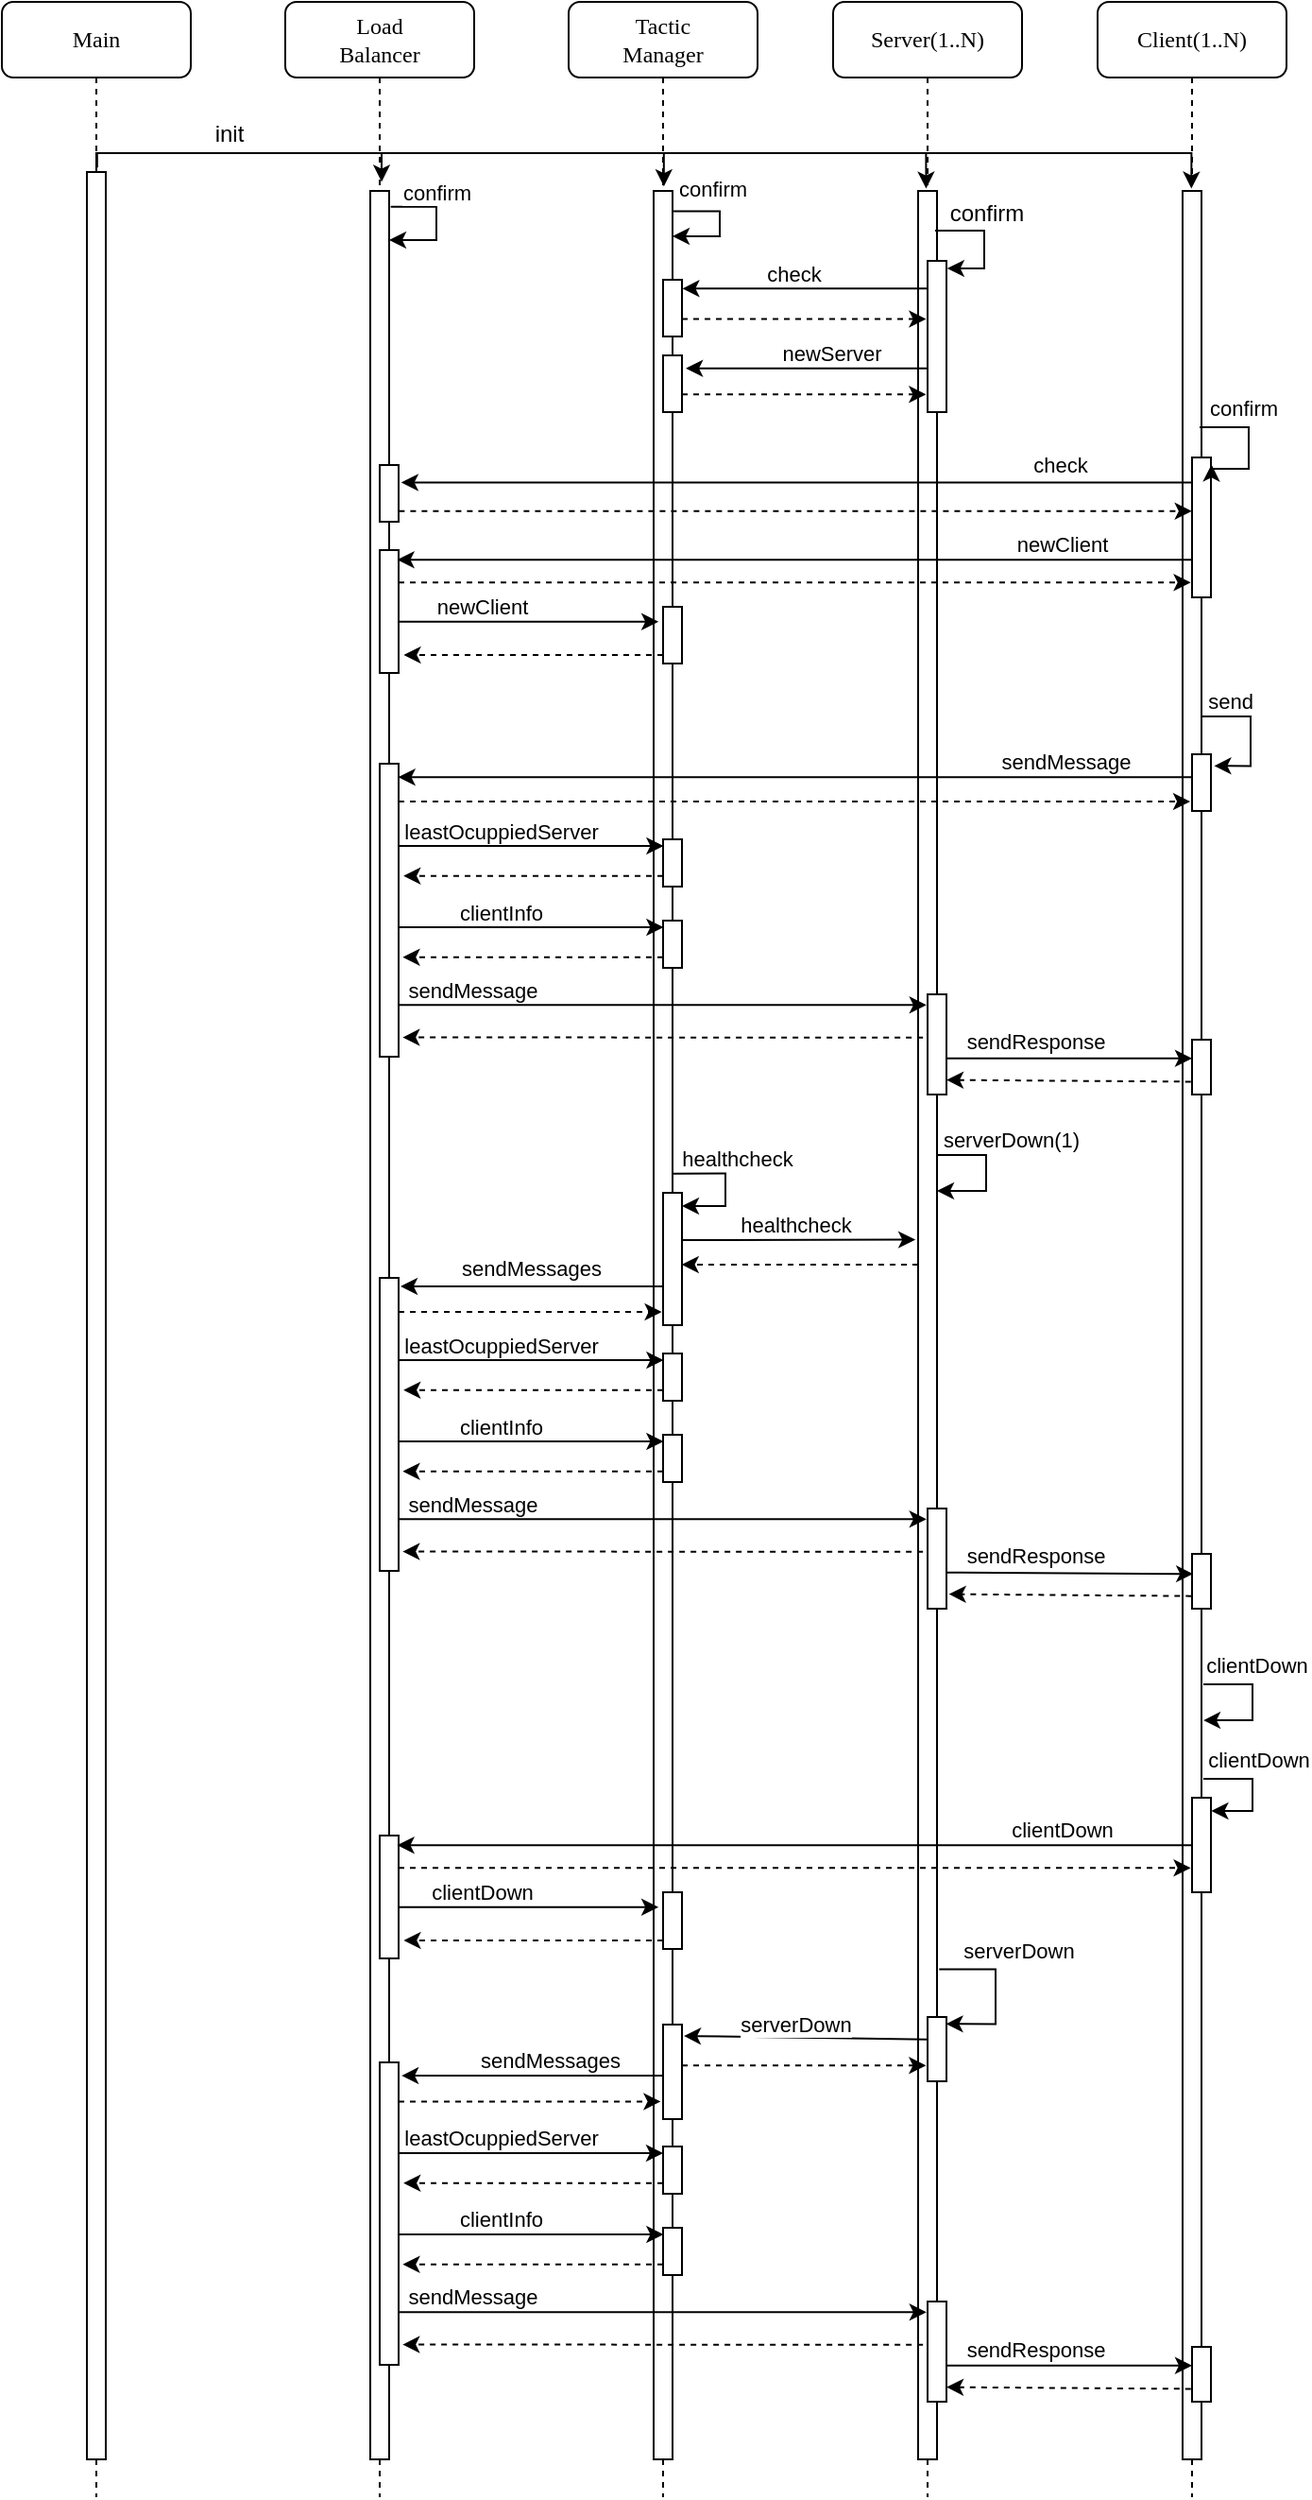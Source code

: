 <mxfile version="13.1.2" type="device"><diagram name="Page-1" id="13e1069c-82ec-6db2-03f1-153e76fe0fe0"><mxGraphModel dx="813" dy="463" grid="1" gridSize="10" guides="1" tooltips="1" connect="1" arrows="1" fold="1" page="1" pageScale="1" pageWidth="1100" pageHeight="850" background="#ffffff" math="0" shadow="0"><root><mxCell id="0"/><mxCell id="1" parent="0"/><mxCell id="7baba1c4bc27f4b0-2" value="Load&lt;br&gt;Balancer" style="shape=umlLifeline;perimeter=lifelinePerimeter;whiteSpace=wrap;html=1;container=1;collapsible=0;recursiveResize=0;outlineConnect=0;rounded=1;shadow=0;comic=0;labelBackgroundColor=none;strokeWidth=1;fontFamily=Verdana;fontSize=12;align=center;" parent="1" vertex="1"><mxGeometry x="150" width="100" height="1320" as="geometry"/></mxCell><mxCell id="7baba1c4bc27f4b0-10" value="" style="html=1;points=[];perimeter=orthogonalPerimeter;rounded=0;shadow=0;comic=0;labelBackgroundColor=none;strokeWidth=1;fontFamily=Verdana;fontSize=12;align=center;" parent="7baba1c4bc27f4b0-2" vertex="1"><mxGeometry x="45" y="100" width="10" height="1200" as="geometry"/></mxCell><mxCell id="a3-rHlN4A_HERmT6nPd0-18" style="edgeStyle=orthogonalEdgeStyle;rounded=0;orthogonalLoop=1;jettySize=auto;html=1;exitX=1.084;exitY=0.007;exitDx=0;exitDy=0;exitPerimeter=0;" edge="1" parent="7baba1c4bc27f4b0-2" source="7baba1c4bc27f4b0-10"><mxGeometry relative="1" as="geometry"><mxPoint x="55" y="126" as="targetPoint"/><Array as="points"><mxPoint x="80" y="108"/><mxPoint x="80" y="126"/></Array></mxGeometry></mxCell><mxCell id="a3-rHlN4A_HERmT6nPd0-19" value="confirm" style="edgeLabel;html=1;align=center;verticalAlign=middle;resizable=0;points=[];" vertex="1" connectable="0" parent="a3-rHlN4A_HERmT6nPd0-18"><mxGeometry x="-0.426" y="-3" relative="1" as="geometry"><mxPoint x="5.28" y="-10.92" as="offset"/></mxGeometry></mxCell><mxCell id="a3-rHlN4A_HERmT6nPd0-111" value="" style="html=1;points=[];perimeter=orthogonalPerimeter;rounded=0;shadow=0;comic=0;labelBackgroundColor=none;strokeWidth=1;fontFamily=Verdana;fontSize=12;align=center;" vertex="1" parent="7baba1c4bc27f4b0-2"><mxGeometry x="50" y="675" width="10" height="155" as="geometry"/></mxCell><mxCell id="7baba1c4bc27f4b0-3" value="Tactic&lt;br&gt;Manager" style="shape=umlLifeline;perimeter=lifelinePerimeter;whiteSpace=wrap;html=1;container=1;collapsible=0;recursiveResize=0;outlineConnect=0;rounded=1;shadow=0;comic=0;labelBackgroundColor=none;strokeWidth=1;fontFamily=Verdana;fontSize=12;align=center;" parent="1" vertex="1"><mxGeometry x="300" width="100" height="1320" as="geometry"/></mxCell><mxCell id="7baba1c4bc27f4b0-13" value="" style="html=1;points=[];perimeter=orthogonalPerimeter;rounded=0;shadow=0;comic=0;labelBackgroundColor=none;strokeWidth=1;fontFamily=Verdana;fontSize=12;align=center;" parent="7baba1c4bc27f4b0-3" vertex="1"><mxGeometry x="45" y="100" width="10" height="1200" as="geometry"/></mxCell><mxCell id="a3-rHlN4A_HERmT6nPd0-22" style="edgeStyle=orthogonalEdgeStyle;rounded=0;orthogonalLoop=1;jettySize=auto;html=1;exitX=1.052;exitY=0.009;exitDx=0;exitDy=0;exitPerimeter=0;" edge="1" parent="7baba1c4bc27f4b0-3" source="7baba1c4bc27f4b0-13"><mxGeometry relative="1" as="geometry"><mxPoint x="57" y="110" as="sourcePoint"/><mxPoint x="55" y="124" as="targetPoint"/><Array as="points"><mxPoint x="80" y="110"/><mxPoint x="80" y="124"/></Array></mxGeometry></mxCell><mxCell id="a3-rHlN4A_HERmT6nPd0-52" value="" style="html=1;points=[];perimeter=orthogonalPerimeter;rounded=0;shadow=0;comic=0;labelBackgroundColor=none;strokeWidth=1;fontFamily=Verdana;fontSize=12;align=center;" vertex="1" parent="7baba1c4bc27f4b0-3"><mxGeometry x="50" y="443" width="10" height="25" as="geometry"/></mxCell><mxCell id="a3-rHlN4A_HERmT6nPd0-60" value="" style="html=1;points=[];perimeter=orthogonalPerimeter;rounded=0;shadow=0;comic=0;labelBackgroundColor=none;strokeWidth=1;fontFamily=Verdana;fontSize=12;align=center;" vertex="1" parent="7baba1c4bc27f4b0-3"><mxGeometry x="50" y="486" width="10" height="25" as="geometry"/></mxCell><mxCell id="a3-rHlN4A_HERmT6nPd0-61" style="edgeStyle=none;rounded=0;orthogonalLoop=1;jettySize=auto;html=1;entryX=0.02;entryY=0.14;entryDx=0;entryDy=0;entryPerimeter=0;" edge="1" parent="7baba1c4bc27f4b0-3" target="a3-rHlN4A_HERmT6nPd0-60"><mxGeometry relative="1" as="geometry"><mxPoint x="-90" y="489.5" as="sourcePoint"/></mxGeometry></mxCell><mxCell id="a3-rHlN4A_HERmT6nPd0-62" value="clientInfo" style="edgeLabel;html=1;align=center;verticalAlign=middle;resizable=0;points=[];" vertex="1" connectable="0" parent="a3-rHlN4A_HERmT6nPd0-61"><mxGeometry x="-0.227" relative="1" as="geometry"><mxPoint y="-8" as="offset"/></mxGeometry></mxCell><mxCell id="a3-rHlN4A_HERmT6nPd0-63" style="edgeStyle=none;rounded=0;orthogonalLoop=1;jettySize=auto;html=1;entryX=1.22;entryY=0.475;entryDx=0;entryDy=0;entryPerimeter=0;dashed=1;" edge="1" parent="7baba1c4bc27f4b0-3" source="a3-rHlN4A_HERmT6nPd0-60"><mxGeometry relative="1" as="geometry"><mxPoint x="-87.8" y="505.375" as="targetPoint"/></mxGeometry></mxCell><mxCell id="a3-rHlN4A_HERmT6nPd0-82" value="" style="html=1;points=[];perimeter=orthogonalPerimeter;rounded=0;shadow=0;comic=0;labelBackgroundColor=none;strokeWidth=1;fontFamily=Verdana;fontSize=12;align=center;" vertex="1" parent="7baba1c4bc27f4b0-3"><mxGeometry x="50" y="320" width="10" height="30" as="geometry"/></mxCell><mxCell id="7baba1c4bc27f4b0-4" value="Server(1..N)" style="shape=umlLifeline;perimeter=lifelinePerimeter;whiteSpace=wrap;html=1;container=1;collapsible=0;recursiveResize=0;outlineConnect=0;rounded=1;shadow=0;comic=0;labelBackgroundColor=none;strokeWidth=1;fontFamily=Verdana;fontSize=12;align=center;" parent="1" vertex="1"><mxGeometry x="440" width="100" height="1320" as="geometry"/></mxCell><mxCell id="7baba1c4bc27f4b0-16" value="" style="html=1;points=[];perimeter=orthogonalPerimeter;rounded=0;shadow=0;comic=0;labelBackgroundColor=none;strokeWidth=1;fontFamily=Verdana;fontSize=12;align=center;" parent="7baba1c4bc27f4b0-4" vertex="1"><mxGeometry x="45" y="100" width="10" height="1200" as="geometry"/></mxCell><mxCell id="a3-rHlN4A_HERmT6nPd0-25" value="" style="html=1;points=[];perimeter=orthogonalPerimeter;rounded=0;shadow=0;comic=0;labelBackgroundColor=none;strokeWidth=1;fontFamily=Verdana;fontSize=12;align=center;" vertex="1" parent="7baba1c4bc27f4b0-4"><mxGeometry x="50" y="137" width="10" height="80" as="geometry"/></mxCell><mxCell id="a3-rHlN4A_HERmT6nPd0-26" style="edgeStyle=orthogonalEdgeStyle;rounded=0;orthogonalLoop=1;jettySize=auto;html=1;entryX=1.035;entryY=0.048;entryDx=0;entryDy=0;entryPerimeter=0;" edge="1" parent="7baba1c4bc27f4b0-4" target="a3-rHlN4A_HERmT6nPd0-25"><mxGeometry relative="1" as="geometry"><mxPoint x="54" y="121" as="sourcePoint"/><Array as="points"><mxPoint x="80" y="121"/><mxPoint x="80" y="141"/><mxPoint x="60" y="141"/></Array></mxGeometry></mxCell><mxCell id="a3-rHlN4A_HERmT6nPd0-64" value="" style="html=1;points=[];perimeter=orthogonalPerimeter;rounded=0;shadow=0;comic=0;labelBackgroundColor=none;strokeWidth=1;fontFamily=Verdana;fontSize=12;align=center;" vertex="1" parent="7baba1c4bc27f4b0-4"><mxGeometry x="50" y="525" width="10" height="53" as="geometry"/></mxCell><mxCell id="a3-rHlN4A_HERmT6nPd0-97" style="edgeStyle=orthogonalEdgeStyle;rounded=0;orthogonalLoop=1;jettySize=auto;html=1;" edge="1" parent="7baba1c4bc27f4b0-4"><mxGeometry relative="1" as="geometry"><mxPoint x="55" y="610" as="sourcePoint"/><Array as="points"><mxPoint x="81" y="610"/><mxPoint x="81" y="629"/></Array><mxPoint x="55" y="629" as="targetPoint"/></mxGeometry></mxCell><mxCell id="a3-rHlN4A_HERmT6nPd0-98" value="serverDown(1)" style="edgeLabel;html=1;align=center;verticalAlign=middle;resizable=0;points=[];" vertex="1" connectable="0" parent="a3-rHlN4A_HERmT6nPd0-97"><mxGeometry x="-0.759" relative="1" as="geometry"><mxPoint x="30.67" y="-8" as="offset"/></mxGeometry></mxCell><mxCell id="a3-rHlN4A_HERmT6nPd0-159" value="" style="html=1;points=[];perimeter=orthogonalPerimeter;rounded=0;shadow=0;comic=0;labelBackgroundColor=none;strokeWidth=1;fontFamily=Verdana;fontSize=12;align=center;" vertex="1" parent="7baba1c4bc27f4b0-4"><mxGeometry x="50" y="1066" width="10" height="34" as="geometry"/></mxCell><mxCell id="a3-rHlN4A_HERmT6nPd0-160" style="edgeStyle=orthogonalEdgeStyle;rounded=0;orthogonalLoop=1;jettySize=auto;html=1;entryX=0.974;entryY=0.108;entryDx=0;entryDy=0;entryPerimeter=0;exitX=1.114;exitY=0.784;exitDx=0;exitDy=0;exitPerimeter=0;" edge="1" parent="7baba1c4bc27f4b0-4" target="a3-rHlN4A_HERmT6nPd0-159" source="7baba1c4bc27f4b0-16"><mxGeometry relative="1" as="geometry"><mxPoint x="60" y="1059.99" as="sourcePoint"/><Array as="points"><mxPoint x="86" y="1041"/><mxPoint x="86" y="1070"/></Array><mxPoint x="66" y="1077.99" as="targetPoint"/></mxGeometry></mxCell><mxCell id="a3-rHlN4A_HERmT6nPd0-169" value="serverDown" style="edgeLabel;html=1;align=center;verticalAlign=middle;resizable=0;points=[];" vertex="1" connectable="0" parent="a3-rHlN4A_HERmT6nPd0-160"><mxGeometry x="-0.361" relative="1" as="geometry"><mxPoint x="15.05" y="-10" as="offset"/></mxGeometry></mxCell><mxCell id="a3-rHlN4A_HERmT6nPd0-165" style="edgeStyle=none;rounded=0;orthogonalLoop=1;jettySize=auto;html=1;entryX=-0.081;entryY=0.883;entryDx=0;entryDy=0;entryPerimeter=0;dashed=1;" edge="1" parent="7baba1c4bc27f4b0-4"><mxGeometry relative="1" as="geometry"><mxPoint x="-80" y="1091.64" as="sourcePoint"/><mxPoint x="49.19" y="1091.64" as="targetPoint"/></mxGeometry></mxCell><mxCell id="a3-rHlN4A_HERmT6nPd0-167" style="edgeStyle=none;rounded=0;orthogonalLoop=1;jettySize=auto;html=1;" edge="1" parent="7baba1c4bc27f4b0-4"><mxGeometry relative="1" as="geometry"><mxPoint x="50" y="1077.87" as="sourcePoint"/><mxPoint x="-79" y="1076" as="targetPoint"/></mxGeometry></mxCell><mxCell id="a3-rHlN4A_HERmT6nPd0-168" value="serverDown" style="edgeLabel;html=1;align=center;verticalAlign=middle;resizable=0;points=[];" vertex="1" connectable="0" parent="a3-rHlN4A_HERmT6nPd0-167"><mxGeometry x="-0.206" relative="1" as="geometry"><mxPoint x="-19.05" y="-7.87" as="offset"/></mxGeometry></mxCell><mxCell id="7baba1c4bc27f4b0-5" value="Client(1..N)" style="shape=umlLifeline;perimeter=lifelinePerimeter;whiteSpace=wrap;html=1;container=1;collapsible=0;recursiveResize=0;outlineConnect=0;rounded=1;shadow=0;comic=0;labelBackgroundColor=none;strokeWidth=1;fontFamily=Verdana;fontSize=12;align=center;" parent="1" vertex="1"><mxGeometry x="580" width="100" height="1320" as="geometry"/></mxCell><mxCell id="7baba1c4bc27f4b0-19" value="" style="html=1;points=[];perimeter=orthogonalPerimeter;rounded=0;shadow=0;comic=0;labelBackgroundColor=none;strokeWidth=1;fontFamily=Verdana;fontSize=12;align=center;" parent="7baba1c4bc27f4b0-5" vertex="1"><mxGeometry x="45" y="100" width="10" height="1200" as="geometry"/></mxCell><mxCell id="a3-rHlN4A_HERmT6nPd0-38" value="" style="html=1;points=[];perimeter=orthogonalPerimeter;rounded=0;shadow=0;comic=0;labelBackgroundColor=none;strokeWidth=1;fontFamily=Verdana;fontSize=12;align=center;" vertex="1" parent="7baba1c4bc27f4b0-5"><mxGeometry x="50" y="241" width="10" height="74" as="geometry"/></mxCell><mxCell id="a3-rHlN4A_HERmT6nPd0-39" style="edgeStyle=orthogonalEdgeStyle;rounded=0;orthogonalLoop=1;jettySize=auto;html=1;entryX=1.031;entryY=0.05;entryDx=0;entryDy=0;entryPerimeter=0;" edge="1" parent="7baba1c4bc27f4b0-5" target="a3-rHlN4A_HERmT6nPd0-38"><mxGeometry relative="1" as="geometry"><mxPoint x="54" y="225" as="sourcePoint"/><Array as="points"><mxPoint x="80" y="225"/><mxPoint x="80" y="247"/><mxPoint x="60" y="247"/></Array></mxGeometry></mxCell><mxCell id="a3-rHlN4A_HERmT6nPd0-45" value="confirm" style="edgeLabel;html=1;align=center;verticalAlign=middle;resizable=0;points=[];" vertex="1" connectable="0" parent="a3-rHlN4A_HERmT6nPd0-39"><mxGeometry x="-0.759" relative="1" as="geometry"><mxPoint x="14.2" y="-10" as="offset"/></mxGeometry></mxCell><mxCell id="a3-rHlN4A_HERmT6nPd0-46" value="" style="html=1;points=[];perimeter=orthogonalPerimeter;rounded=0;shadow=0;comic=0;labelBackgroundColor=none;strokeWidth=1;fontFamily=Verdana;fontSize=12;align=center;" vertex="1" parent="7baba1c4bc27f4b0-5"><mxGeometry x="50" y="398" width="10" height="30" as="geometry"/></mxCell><mxCell id="a3-rHlN4A_HERmT6nPd0-69" value="" style="html=1;points=[];perimeter=orthogonalPerimeter;rounded=0;shadow=0;comic=0;labelBackgroundColor=none;strokeWidth=1;fontFamily=Verdana;fontSize=12;align=center;" vertex="1" parent="7baba1c4bc27f4b0-5"><mxGeometry x="50" y="549" width="10" height="29" as="geometry"/></mxCell><mxCell id="a3-rHlN4A_HERmT6nPd0-121" value="" style="html=1;points=[];perimeter=orthogonalPerimeter;rounded=0;shadow=0;comic=0;labelBackgroundColor=none;strokeWidth=1;fontFamily=Verdana;fontSize=12;align=center;" vertex="1" parent="7baba1c4bc27f4b0-5"><mxGeometry x="50" y="821" width="10" height="29" as="geometry"/></mxCell><mxCell id="7baba1c4bc27f4b0-8" value="Main" style="shape=umlLifeline;perimeter=lifelinePerimeter;whiteSpace=wrap;html=1;container=1;collapsible=0;recursiveResize=0;outlineConnect=0;rounded=1;shadow=0;comic=0;labelBackgroundColor=none;strokeWidth=1;fontFamily=Verdana;fontSize=12;align=center;" parent="1" vertex="1"><mxGeometry width="100" height="1320" as="geometry"/></mxCell><mxCell id="7baba1c4bc27f4b0-9" value="" style="html=1;points=[];perimeter=orthogonalPerimeter;rounded=0;shadow=0;comic=0;labelBackgroundColor=none;strokeWidth=1;fontFamily=Verdana;fontSize=12;align=center;" parent="7baba1c4bc27f4b0-8" vertex="1"><mxGeometry x="45" y="90" width="10" height="1210" as="geometry"/></mxCell><mxCell id="a3-rHlN4A_HERmT6nPd0-2" style="edgeStyle=orthogonalEdgeStyle;rounded=0;orthogonalLoop=1;jettySize=auto;html=1;entryX=0.6;entryY=-0.004;entryDx=0;entryDy=0;entryPerimeter=0;exitX=0.5;exitY=-0.002;exitDx=0;exitDy=0;exitPerimeter=0;" edge="1" parent="1" source="7baba1c4bc27f4b0-9" target="7baba1c4bc27f4b0-10"><mxGeometry relative="1" as="geometry"><Array as="points"><mxPoint x="50" y="80"/><mxPoint x="201" y="80"/></Array></mxGeometry></mxCell><mxCell id="a3-rHlN4A_HERmT6nPd0-5" style="edgeStyle=orthogonalEdgeStyle;rounded=0;orthogonalLoop=1;jettySize=auto;html=1;entryX=0.423;entryY=-0.001;entryDx=0;entryDy=0;entryPerimeter=0;" edge="1" parent="1" source="7baba1c4bc27f4b0-8" target="7baba1c4bc27f4b0-16"><mxGeometry relative="1" as="geometry"><Array as="points"><mxPoint x="489" y="80"/></Array></mxGeometry></mxCell><mxCell id="a3-rHlN4A_HERmT6nPd0-6" style="edgeStyle=orthogonalEdgeStyle;rounded=0;orthogonalLoop=1;jettySize=auto;html=1;entryX=0.465;entryY=-0.001;entryDx=0;entryDy=0;entryPerimeter=0;" edge="1" parent="1" target="7baba1c4bc27f4b0-19"><mxGeometry relative="1" as="geometry"><mxPoint x="50" y="90" as="sourcePoint"/><Array as="points"><mxPoint x="50" y="80"/><mxPoint x="630" y="80"/></Array></mxGeometry></mxCell><mxCell id="a3-rHlN4A_HERmT6nPd0-9" style="edgeStyle=orthogonalEdgeStyle;rounded=0;orthogonalLoop=1;jettySize=auto;html=1;entryX=0.543;entryY=-0.002;entryDx=0;entryDy=0;entryPerimeter=0;exitX=0.543;exitY=-0.002;exitDx=0;exitDy=0;exitPerimeter=0;" edge="1" parent="1" source="7baba1c4bc27f4b0-9" target="7baba1c4bc27f4b0-13"><mxGeometry relative="1" as="geometry"><Array as="points"><mxPoint x="50" y="80"/><mxPoint x="350" y="80"/></Array></mxGeometry></mxCell><mxCell id="a3-rHlN4A_HERmT6nPd0-15" value="init" style="text;html=1;align=center;verticalAlign=middle;resizable=0;points=[];autosize=1;" vertex="1" parent="1"><mxGeometry x="105" y="60" width="30" height="20" as="geometry"/></mxCell><mxCell id="a3-rHlN4A_HERmT6nPd0-23" value="confirm" style="edgeLabel;html=1;align=center;verticalAlign=middle;resizable=0;points=[];" vertex="1" connectable="0" parent="1"><mxGeometry x="369.996" y="109.996" as="geometry"><mxPoint x="5.28" y="-10.92" as="offset"/></mxGeometry></mxCell><mxCell id="a3-rHlN4A_HERmT6nPd0-30" value="confirm" style="text;html=1;align=center;verticalAlign=middle;resizable=0;points=[];autosize=1;" vertex="1" parent="1"><mxGeometry x="496" y="102" width="50" height="20" as="geometry"/></mxCell><mxCell id="a3-rHlN4A_HERmT6nPd0-34" style="edgeStyle=none;rounded=0;orthogonalLoop=1;jettySize=auto;html=1;entryX=-0.077;entryY=0.385;entryDx=0;entryDy=0;entryPerimeter=0;dashed=1;" edge="1" parent="1" source="a3-rHlN4A_HERmT6nPd0-32" target="a3-rHlN4A_HERmT6nPd0-25"><mxGeometry relative="1" as="geometry"/></mxCell><mxCell id="a3-rHlN4A_HERmT6nPd0-32" value="" style="html=1;points=[];perimeter=orthogonalPerimeter;rounded=0;shadow=0;comic=0;labelBackgroundColor=none;strokeWidth=1;fontFamily=Verdana;fontSize=12;align=center;" vertex="1" parent="1"><mxGeometry x="350" y="147" width="10" height="30" as="geometry"/></mxCell><mxCell id="a3-rHlN4A_HERmT6nPd0-33" style="edgeStyle=none;rounded=0;orthogonalLoop=1;jettySize=auto;html=1;entryX=1.019;entryY=0.155;entryDx=0;entryDy=0;entryPerimeter=0;" edge="1" parent="1" source="a3-rHlN4A_HERmT6nPd0-25" target="a3-rHlN4A_HERmT6nPd0-32"><mxGeometry relative="1" as="geometry"/></mxCell><mxCell id="a3-rHlN4A_HERmT6nPd0-35" value="check" style="edgeLabel;html=1;align=center;verticalAlign=middle;resizable=0;points=[];" vertex="1" connectable="0" parent="a3-rHlN4A_HERmT6nPd0-33"><mxGeometry x="0.301" y="-2" relative="1" as="geometry"><mxPoint x="12.86" y="-6.04" as="offset"/></mxGeometry></mxCell><mxCell id="a3-rHlN4A_HERmT6nPd0-41" style="edgeStyle=none;rounded=0;orthogonalLoop=1;jettySize=auto;html=1;entryX=1.14;entryY=0.307;entryDx=0;entryDy=0;entryPerimeter=0;" edge="1" parent="1" source="a3-rHlN4A_HERmT6nPd0-38" target="a3-rHlN4A_HERmT6nPd0-43"><mxGeometry relative="1" as="geometry"><mxPoint x="500.19" y="255.65" as="targetPoint"/></mxGeometry></mxCell><mxCell id="a3-rHlN4A_HERmT6nPd0-42" value="check" style="edgeLabel;html=1;align=center;verticalAlign=middle;resizable=0;points=[];" vertex="1" connectable="0" parent="a3-rHlN4A_HERmT6nPd0-41"><mxGeometry x="0.301" y="-2" relative="1" as="geometry"><mxPoint x="202.5" y="-7.21" as="offset"/></mxGeometry></mxCell><mxCell id="a3-rHlN4A_HERmT6nPd0-40" style="edgeStyle=none;rounded=0;orthogonalLoop=1;jettySize=auto;html=1;entryX=-0.014;entryY=0.384;entryDx=0;entryDy=0;entryPerimeter=0;exitX=1.02;exitY=0.813;exitDx=0;exitDy=0;exitPerimeter=0;dashed=1;" edge="1" parent="1" target="a3-rHlN4A_HERmT6nPd0-38" source="a3-rHlN4A_HERmT6nPd0-43"><mxGeometry relative="1" as="geometry"><mxPoint x="500" y="270.28" as="sourcePoint"/></mxGeometry></mxCell><mxCell id="a3-rHlN4A_HERmT6nPd0-43" value="" style="html=1;points=[];perimeter=orthogonalPerimeter;rounded=0;shadow=0;comic=0;labelBackgroundColor=none;strokeWidth=1;fontFamily=Verdana;fontSize=12;align=center;" vertex="1" parent="1"><mxGeometry x="200" y="245" width="10" height="30" as="geometry"/></mxCell><mxCell id="a3-rHlN4A_HERmT6nPd0-53" style="edgeStyle=none;rounded=0;orthogonalLoop=1;jettySize=auto;html=1;dashed=1;" edge="1" parent="1" source="a3-rHlN4A_HERmT6nPd0-47"><mxGeometry relative="1" as="geometry"><mxPoint x="629" y="423" as="targetPoint"/></mxGeometry></mxCell><mxCell id="a3-rHlN4A_HERmT6nPd0-54" style="edgeStyle=none;rounded=0;orthogonalLoop=1;jettySize=auto;html=1;entryX=0.02;entryY=0.14;entryDx=0;entryDy=0;entryPerimeter=0;" edge="1" parent="1" source="a3-rHlN4A_HERmT6nPd0-47" target="a3-rHlN4A_HERmT6nPd0-52"><mxGeometry relative="1" as="geometry"/></mxCell><mxCell id="a3-rHlN4A_HERmT6nPd0-55" value="leastOcuppiedServer" style="edgeLabel;html=1;align=center;verticalAlign=middle;resizable=0;points=[];" vertex="1" connectable="0" parent="a3-rHlN4A_HERmT6nPd0-54"><mxGeometry x="-0.227" relative="1" as="geometry"><mxPoint y="-8" as="offset"/></mxGeometry></mxCell><mxCell id="a3-rHlN4A_HERmT6nPd0-65" style="edgeStyle=none;rounded=0;orthogonalLoop=1;jettySize=auto;html=1;entryX=-0.06;entryY=0.107;entryDx=0;entryDy=0;entryPerimeter=0;" edge="1" parent="1" source="a3-rHlN4A_HERmT6nPd0-47" target="a3-rHlN4A_HERmT6nPd0-64"><mxGeometry relative="1" as="geometry"/></mxCell><mxCell id="a3-rHlN4A_HERmT6nPd0-66" value="sendMessage" style="edgeLabel;html=1;align=center;verticalAlign=middle;resizable=0;points=[];" vertex="1" connectable="0" parent="a3-rHlN4A_HERmT6nPd0-65"><mxGeometry x="-0.724" y="2" relative="1" as="geometry"><mxPoint y="-6" as="offset"/></mxGeometry></mxCell><mxCell id="a3-rHlN4A_HERmT6nPd0-47" value="" style="html=1;points=[];perimeter=orthogonalPerimeter;rounded=0;shadow=0;comic=0;labelBackgroundColor=none;strokeWidth=1;fontFamily=Verdana;fontSize=12;align=center;" vertex="1" parent="1"><mxGeometry x="200" y="403" width="10" height="155" as="geometry"/></mxCell><mxCell id="a3-rHlN4A_HERmT6nPd0-48" style="edgeStyle=orthogonalEdgeStyle;rounded=0;orthogonalLoop=1;jettySize=auto;html=1;entryX=1.071;entryY=0.254;entryDx=0;entryDy=0;entryPerimeter=0;" edge="1" parent="1"><mxGeometry relative="1" as="geometry"><mxPoint x="635" y="378" as="sourcePoint"/><Array as="points"><mxPoint x="635" y="378"/><mxPoint x="661" y="378"/><mxPoint x="661" y="404"/></Array><mxPoint x="641.71" y="404.16" as="targetPoint"/></mxGeometry></mxCell><mxCell id="a3-rHlN4A_HERmT6nPd0-49" value="send" style="edgeLabel;html=1;align=center;verticalAlign=middle;resizable=0;points=[];" vertex="1" connectable="0" parent="a3-rHlN4A_HERmT6nPd0-48"><mxGeometry x="-0.759" relative="1" as="geometry"><mxPoint x="6.67" y="-8" as="offset"/></mxGeometry></mxCell><mxCell id="a3-rHlN4A_HERmT6nPd0-50" style="rounded=0;orthogonalLoop=1;jettySize=auto;html=1;entryX=0.98;entryY=0.046;entryDx=0;entryDy=0;entryPerimeter=0;" edge="1" parent="1" source="a3-rHlN4A_HERmT6nPd0-46" target="a3-rHlN4A_HERmT6nPd0-47"><mxGeometry relative="1" as="geometry"/></mxCell><mxCell id="a3-rHlN4A_HERmT6nPd0-51" value="sendMessage" style="edgeLabel;html=1;align=center;verticalAlign=middle;resizable=0;points=[];" vertex="1" connectable="0" parent="a3-rHlN4A_HERmT6nPd0-50"><mxGeometry x="-0.68" y="-1" relative="1" as="geometry"><mxPoint y="-7" as="offset"/></mxGeometry></mxCell><mxCell id="a3-rHlN4A_HERmT6nPd0-56" style="edgeStyle=none;rounded=0;orthogonalLoop=1;jettySize=auto;html=1;entryX=1.26;entryY=0.383;entryDx=0;entryDy=0;entryPerimeter=0;dashed=1;" edge="1" parent="1" source="a3-rHlN4A_HERmT6nPd0-52" target="a3-rHlN4A_HERmT6nPd0-47"><mxGeometry relative="1" as="geometry"/></mxCell><mxCell id="a3-rHlN4A_HERmT6nPd0-67" style="edgeStyle=none;rounded=0;orthogonalLoop=1;jettySize=auto;html=1;dashed=1;exitX=-0.243;exitY=0.469;exitDx=0;exitDy=0;exitPerimeter=0;entryX=1.214;entryY=0.947;entryDx=0;entryDy=0;entryPerimeter=0;" edge="1" parent="1"><mxGeometry relative="1" as="geometry"><mxPoint x="487.57" y="547.857" as="sourcePoint"/><mxPoint x="212.14" y="547.785" as="targetPoint"/></mxGeometry></mxCell><mxCell id="a3-rHlN4A_HERmT6nPd0-70" style="edgeStyle=none;rounded=0;orthogonalLoop=1;jettySize=auto;html=1;entryX=0;entryY=0.341;entryDx=0;entryDy=0;entryPerimeter=0;" edge="1" parent="1" target="a3-rHlN4A_HERmT6nPd0-69"><mxGeometry relative="1" as="geometry"><mxPoint x="500" y="558.887" as="sourcePoint"/><mxPoint x="616.71" y="558.887" as="targetPoint"/></mxGeometry></mxCell><mxCell id="a3-rHlN4A_HERmT6nPd0-71" value="sendResponse" style="edgeLabel;html=1;align=center;verticalAlign=middle;resizable=0;points=[];" vertex="1" connectable="0" parent="a3-rHlN4A_HERmT6nPd0-70"><mxGeometry x="-0.312" relative="1" as="geometry"><mxPoint x="2" y="-9" as="offset"/></mxGeometry></mxCell><mxCell id="a3-rHlN4A_HERmT6nPd0-72" style="edgeStyle=none;rounded=0;orthogonalLoop=1;jettySize=auto;html=1;entryX=1.129;entryY=0.685;entryDx=0;entryDy=0;entryPerimeter=0;dashed=1;exitX=-0.06;exitY=0.766;exitDx=0;exitDy=0;exitPerimeter=0;" edge="1" parent="1" source="a3-rHlN4A_HERmT6nPd0-69"><mxGeometry relative="1" as="geometry"><mxPoint x="618.71" y="570.305" as="sourcePoint"/><mxPoint x="500.0" y="570.305" as="targetPoint"/></mxGeometry></mxCell><mxCell id="a3-rHlN4A_HERmT6nPd0-80" style="edgeStyle=none;rounded=0;orthogonalLoop=1;jettySize=auto;html=1;entryX=-0.071;entryY=0.894;entryDx=0;entryDy=0;entryPerimeter=0;dashed=1;" edge="1" parent="1" source="a3-rHlN4A_HERmT6nPd0-73" target="a3-rHlN4A_HERmT6nPd0-38"><mxGeometry relative="1" as="geometry"/></mxCell><mxCell id="a3-rHlN4A_HERmT6nPd0-83" style="edgeStyle=none;rounded=0;orthogonalLoop=1;jettySize=auto;html=1;entryX=-0.243;entryY=0.129;entryDx=0;entryDy=0;entryPerimeter=0;" edge="1" parent="1"><mxGeometry relative="1" as="geometry"><mxPoint x="210" y="327.87" as="sourcePoint"/><mxPoint x="347.57" y="327.87" as="targetPoint"/></mxGeometry></mxCell><mxCell id="a3-rHlN4A_HERmT6nPd0-85" value="newClient" style="edgeLabel;html=1;align=center;verticalAlign=middle;resizable=0;points=[];" vertex="1" connectable="0" parent="a3-rHlN4A_HERmT6nPd0-83"><mxGeometry x="-0.371" y="2" relative="1" as="geometry"><mxPoint y="-6" as="offset"/></mxGeometry></mxCell><mxCell id="a3-rHlN4A_HERmT6nPd0-73" value="" style="html=1;points=[];perimeter=orthogonalPerimeter;rounded=0;shadow=0;comic=0;labelBackgroundColor=none;strokeWidth=1;fontFamily=Verdana;fontSize=12;align=center;" vertex="1" parent="1"><mxGeometry x="200" y="290" width="10" height="65" as="geometry"/></mxCell><mxCell id="a3-rHlN4A_HERmT6nPd0-79" style="edgeStyle=none;rounded=0;orthogonalLoop=1;jettySize=auto;html=1;entryX=0.929;entryY=0.094;entryDx=0;entryDy=0;entryPerimeter=0;" edge="1" parent="1"><mxGeometry relative="1" as="geometry"><mxPoint x="630" y="295.11" as="sourcePoint"/><mxPoint x="209.29" y="295.11" as="targetPoint"/></mxGeometry></mxCell><mxCell id="a3-rHlN4A_HERmT6nPd0-81" value="newClient" style="edgeLabel;html=1;align=center;verticalAlign=middle;resizable=0;points=[];" vertex="1" connectable="0" parent="a3-rHlN4A_HERmT6nPd0-79"><mxGeometry x="-0.673" y="-1" relative="1" as="geometry"><mxPoint y="-7" as="offset"/></mxGeometry></mxCell><mxCell id="a3-rHlN4A_HERmT6nPd0-84" style="edgeStyle=none;rounded=0;orthogonalLoop=1;jettySize=auto;html=1;entryX=1.271;entryY=0.853;entryDx=0;entryDy=0;entryPerimeter=0;dashed=1;" edge="1" parent="1" source="a3-rHlN4A_HERmT6nPd0-82" target="a3-rHlN4A_HERmT6nPd0-73"><mxGeometry relative="1" as="geometry"/></mxCell><mxCell id="a3-rHlN4A_HERmT6nPd0-88" style="edgeStyle=none;rounded=0;orthogonalLoop=1;jettySize=auto;html=1;entryX=-0.081;entryY=0.883;entryDx=0;entryDy=0;entryPerimeter=0;dashed=1;" edge="1" parent="1" source="a3-rHlN4A_HERmT6nPd0-86" target="a3-rHlN4A_HERmT6nPd0-25"><mxGeometry relative="1" as="geometry"/></mxCell><mxCell id="a3-rHlN4A_HERmT6nPd0-86" value="" style="html=1;points=[];perimeter=orthogonalPerimeter;rounded=0;shadow=0;comic=0;labelBackgroundColor=none;strokeWidth=1;fontFamily=Verdana;fontSize=12;align=center;" vertex="1" parent="1"><mxGeometry x="350" y="187" width="10" height="30" as="geometry"/></mxCell><mxCell id="a3-rHlN4A_HERmT6nPd0-87" style="edgeStyle=none;rounded=0;orthogonalLoop=1;jettySize=auto;html=1;entryX=1.205;entryY=0.229;entryDx=0;entryDy=0;entryPerimeter=0;" edge="1" parent="1" source="a3-rHlN4A_HERmT6nPd0-25" target="a3-rHlN4A_HERmT6nPd0-86"><mxGeometry relative="1" as="geometry"/></mxCell><mxCell id="a3-rHlN4A_HERmT6nPd0-89" value="newServer" style="edgeLabel;html=1;align=center;verticalAlign=middle;resizable=0;points=[];" vertex="1" connectable="0" parent="a3-rHlN4A_HERmT6nPd0-87"><mxGeometry x="-0.206" relative="1" as="geometry"><mxPoint y="-8" as="offset"/></mxGeometry></mxCell><mxCell id="a3-rHlN4A_HERmT6nPd0-105" style="edgeStyle=none;rounded=0;orthogonalLoop=1;jettySize=auto;html=1;entryX=-0.143;entryY=0.765;entryDx=0;entryDy=0;entryPerimeter=0;" edge="1" parent="1"><mxGeometry relative="1" as="geometry"><mxPoint x="360" y="655" as="sourcePoint"/><mxPoint x="483.57" y="654.8" as="targetPoint"/></mxGeometry></mxCell><mxCell id="a3-rHlN4A_HERmT6nPd0-106" value="healthcheck" style="edgeLabel;html=1;align=center;verticalAlign=middle;resizable=0;points=[];" vertex="1" connectable="0" parent="a3-rHlN4A_HERmT6nPd0-105"><mxGeometry x="-0.621" y="1" relative="1" as="geometry"><mxPoint x="35.86" y="-7" as="offset"/></mxGeometry></mxCell><mxCell id="a3-rHlN4A_HERmT6nPd0-112" style="edgeStyle=none;rounded=0;orthogonalLoop=1;jettySize=auto;html=1;entryX=1.1;entryY=0.061;entryDx=0;entryDy=0;entryPerimeter=0;" edge="1" parent="1"><mxGeometry relative="1" as="geometry"><mxPoint x="350" y="679.455" as="sourcePoint"/><mxPoint x="211" y="679.455" as="targetPoint"/></mxGeometry></mxCell><mxCell id="a3-rHlN4A_HERmT6nPd0-113" value="sendMessages" style="edgeLabel;html=1;align=center;verticalAlign=middle;resizable=0;points=[];" vertex="1" connectable="0" parent="a3-rHlN4A_HERmT6nPd0-112"><mxGeometry x="-0.225" relative="1" as="geometry"><mxPoint x="-16.29" y="-9.27" as="offset"/></mxGeometry></mxCell><mxCell id="a3-rHlN4A_HERmT6nPd0-100" value="" style="html=1;points=[];perimeter=orthogonalPerimeter;rounded=0;shadow=0;comic=0;labelBackgroundColor=none;strokeWidth=1;fontFamily=Verdana;fontSize=12;align=center;" vertex="1" parent="1"><mxGeometry x="350" y="630" width="10" height="70" as="geometry"/></mxCell><mxCell id="a3-rHlN4A_HERmT6nPd0-101" style="edgeStyle=orthogonalEdgeStyle;rounded=0;orthogonalLoop=1;jettySize=auto;html=1;exitX=0.978;exitY=0.722;exitDx=0;exitDy=0;exitPerimeter=0;" edge="1" parent="1"><mxGeometry relative="1" as="geometry"><mxPoint x="354.78" y="619.84" as="sourcePoint"/><Array as="points"><mxPoint x="383" y="620"/><mxPoint x="383" y="637"/><mxPoint x="360" y="637"/></Array><mxPoint x="360" y="637" as="targetPoint"/></mxGeometry></mxCell><mxCell id="a3-rHlN4A_HERmT6nPd0-102" value="healthcheck" style="edgeLabel;html=1;align=center;verticalAlign=middle;resizable=0;points=[];" vertex="1" connectable="0" parent="a3-rHlN4A_HERmT6nPd0-101"><mxGeometry x="-0.759" relative="1" as="geometry"><mxPoint x="25.67" y="-8" as="offset"/></mxGeometry></mxCell><mxCell id="a3-rHlN4A_HERmT6nPd0-107" style="edgeStyle=none;rounded=0;orthogonalLoop=1;jettySize=auto;html=1;entryX=0.986;entryY=0.714;entryDx=0;entryDy=0;entryPerimeter=0;dashed=1;" edge="1" parent="1"><mxGeometry relative="1" as="geometry"><mxPoint x="485" y="667.96" as="sourcePoint"/><mxPoint x="359.86" y="667.96" as="targetPoint"/></mxGeometry></mxCell><mxCell id="a3-rHlN4A_HERmT6nPd0-114" style="edgeStyle=none;rounded=0;orthogonalLoop=1;jettySize=auto;html=1;entryX=-0.071;entryY=0.9;entryDx=0;entryDy=0;entryPerimeter=0;dashed=1;" edge="1" parent="1" source="a3-rHlN4A_HERmT6nPd0-111" target="a3-rHlN4A_HERmT6nPd0-100"><mxGeometry relative="1" as="geometry"/></mxCell><mxCell id="a3-rHlN4A_HERmT6nPd0-115" value="" style="html=1;points=[];perimeter=orthogonalPerimeter;rounded=0;shadow=0;comic=0;labelBackgroundColor=none;strokeWidth=1;fontFamily=Verdana;fontSize=12;align=center;" vertex="1" parent="1"><mxGeometry x="350" y="715" width="10" height="25" as="geometry"/></mxCell><mxCell id="a3-rHlN4A_HERmT6nPd0-116" value="" style="html=1;points=[];perimeter=orthogonalPerimeter;rounded=0;shadow=0;comic=0;labelBackgroundColor=none;strokeWidth=1;fontFamily=Verdana;fontSize=12;align=center;" vertex="1" parent="1"><mxGeometry x="350" y="758" width="10" height="25" as="geometry"/></mxCell><mxCell id="a3-rHlN4A_HERmT6nPd0-117" style="edgeStyle=none;rounded=0;orthogonalLoop=1;jettySize=auto;html=1;entryX=0.02;entryY=0.14;entryDx=0;entryDy=0;entryPerimeter=0;" edge="1" parent="1" target="a3-rHlN4A_HERmT6nPd0-116"><mxGeometry relative="1" as="geometry"><mxPoint x="210" y="761.5" as="sourcePoint"/></mxGeometry></mxCell><mxCell id="a3-rHlN4A_HERmT6nPd0-118" value="clientInfo" style="edgeLabel;html=1;align=center;verticalAlign=middle;resizable=0;points=[];" vertex="1" connectable="0" parent="a3-rHlN4A_HERmT6nPd0-117"><mxGeometry x="-0.227" relative="1" as="geometry"><mxPoint y="-8" as="offset"/></mxGeometry></mxCell><mxCell id="a3-rHlN4A_HERmT6nPd0-119" style="edgeStyle=none;rounded=0;orthogonalLoop=1;jettySize=auto;html=1;entryX=1.22;entryY=0.475;entryDx=0;entryDy=0;entryPerimeter=0;dashed=1;" edge="1" parent="1" source="a3-rHlN4A_HERmT6nPd0-116"><mxGeometry relative="1" as="geometry"><mxPoint x="212.2" y="777.375" as="targetPoint"/></mxGeometry></mxCell><mxCell id="a3-rHlN4A_HERmT6nPd0-120" value="" style="html=1;points=[];perimeter=orthogonalPerimeter;rounded=0;shadow=0;comic=0;labelBackgroundColor=none;strokeWidth=1;fontFamily=Verdana;fontSize=12;align=center;" vertex="1" parent="1"><mxGeometry x="490" y="797" width="10" height="53" as="geometry"/></mxCell><mxCell id="a3-rHlN4A_HERmT6nPd0-122" style="edgeStyle=none;rounded=0;orthogonalLoop=1;jettySize=auto;html=1;entryX=0.02;entryY=0.14;entryDx=0;entryDy=0;entryPerimeter=0;" edge="1" parent="1" target="a3-rHlN4A_HERmT6nPd0-115"><mxGeometry relative="1" as="geometry"><mxPoint x="210" y="718.5" as="sourcePoint"/></mxGeometry></mxCell><mxCell id="a3-rHlN4A_HERmT6nPd0-123" value="leastOcuppiedServer" style="edgeLabel;html=1;align=center;verticalAlign=middle;resizable=0;points=[];" vertex="1" connectable="0" parent="a3-rHlN4A_HERmT6nPd0-122"><mxGeometry x="-0.227" relative="1" as="geometry"><mxPoint y="-8" as="offset"/></mxGeometry></mxCell><mxCell id="a3-rHlN4A_HERmT6nPd0-124" style="edgeStyle=none;rounded=0;orthogonalLoop=1;jettySize=auto;html=1;entryX=-0.06;entryY=0.107;entryDx=0;entryDy=0;entryPerimeter=0;" edge="1" parent="1" target="a3-rHlN4A_HERmT6nPd0-120"><mxGeometry relative="1" as="geometry"><mxPoint x="210" y="802.671" as="sourcePoint"/></mxGeometry></mxCell><mxCell id="a3-rHlN4A_HERmT6nPd0-125" value="sendMessage" style="edgeLabel;html=1;align=center;verticalAlign=middle;resizable=0;points=[];" vertex="1" connectable="0" parent="a3-rHlN4A_HERmT6nPd0-124"><mxGeometry x="-0.724" y="2" relative="1" as="geometry"><mxPoint y="-6" as="offset"/></mxGeometry></mxCell><mxCell id="a3-rHlN4A_HERmT6nPd0-126" style="edgeStyle=none;rounded=0;orthogonalLoop=1;jettySize=auto;html=1;entryX=1.26;entryY=0.383;entryDx=0;entryDy=0;entryPerimeter=0;dashed=1;" edge="1" parent="1" source="a3-rHlN4A_HERmT6nPd0-115"><mxGeometry relative="1" as="geometry"><mxPoint x="212.6" y="734.365" as="targetPoint"/></mxGeometry></mxCell><mxCell id="a3-rHlN4A_HERmT6nPd0-127" style="edgeStyle=none;rounded=0;orthogonalLoop=1;jettySize=auto;html=1;dashed=1;exitX=-0.243;exitY=0.469;exitDx=0;exitDy=0;exitPerimeter=0;entryX=1.214;entryY=0.947;entryDx=0;entryDy=0;entryPerimeter=0;" edge="1" parent="1"><mxGeometry relative="1" as="geometry"><mxPoint x="487.57" y="819.857" as="sourcePoint"/><mxPoint x="212.14" y="819.785" as="targetPoint"/></mxGeometry></mxCell><mxCell id="a3-rHlN4A_HERmT6nPd0-128" style="edgeStyle=none;rounded=0;orthogonalLoop=1;jettySize=auto;html=1;entryX=0.06;entryY=0.366;entryDx=0;entryDy=0;entryPerimeter=0;" edge="1" parent="1" target="a3-rHlN4A_HERmT6nPd0-121"><mxGeometry relative="1" as="geometry"><mxPoint x="500" y="830.887" as="sourcePoint"/><mxPoint x="616.71" y="830.887" as="targetPoint"/></mxGeometry></mxCell><mxCell id="a3-rHlN4A_HERmT6nPd0-129" value="sendResponse" style="edgeLabel;html=1;align=center;verticalAlign=middle;resizable=0;points=[];" vertex="1" connectable="0" parent="a3-rHlN4A_HERmT6nPd0-128"><mxGeometry x="-0.312" relative="1" as="geometry"><mxPoint x="2" y="-9" as="offset"/></mxGeometry></mxCell><mxCell id="a3-rHlN4A_HERmT6nPd0-130" style="edgeStyle=none;rounded=0;orthogonalLoop=1;jettySize=auto;html=1;entryX=1.129;entryY=0.685;entryDx=0;entryDy=0;entryPerimeter=0;dashed=1;exitX=-0.033;exitY=0.77;exitDx=0;exitDy=0;exitPerimeter=0;" edge="1" parent="1" source="a3-rHlN4A_HERmT6nPd0-121"><mxGeometry relative="1" as="geometry"><mxPoint x="620" y="842.305" as="sourcePoint"/><mxPoint x="501.29" y="842.305" as="targetPoint"/></mxGeometry></mxCell><mxCell id="a3-rHlN4A_HERmT6nPd0-142" style="edgeStyle=orthogonalEdgeStyle;rounded=0;orthogonalLoop=1;jettySize=auto;html=1;" edge="1" parent="1"><mxGeometry relative="1" as="geometry"><mxPoint x="636" y="890.03" as="sourcePoint"/><Array as="points"><mxPoint x="662" y="890.03"/><mxPoint x="662" y="909.03"/></Array><mxPoint x="636" y="909.03" as="targetPoint"/></mxGeometry></mxCell><mxCell id="a3-rHlN4A_HERmT6nPd0-145" value="clientDown" style="edgeLabel;html=1;align=center;verticalAlign=middle;resizable=0;points=[];" vertex="1" connectable="0" parent="a3-rHlN4A_HERmT6nPd0-142"><mxGeometry x="-0.418" y="1" relative="1" as="geometry"><mxPoint x="7.17" y="-9.01" as="offset"/></mxGeometry></mxCell><mxCell id="a3-rHlN4A_HERmT6nPd0-146" style="edgeStyle=orthogonalEdgeStyle;rounded=0;orthogonalLoop=1;jettySize=auto;html=1;entryX=1.02;entryY=0.133;entryDx=0;entryDy=0;entryPerimeter=0;" edge="1" parent="1" target="a3-rHlN4A_HERmT6nPd0-148"><mxGeometry relative="1" as="geometry"><mxPoint x="636" y="940.03" as="sourcePoint"/><Array as="points"><mxPoint x="662" y="940"/><mxPoint x="662" y="957"/><mxPoint x="640" y="957"/></Array><mxPoint x="636" y="959.03" as="targetPoint"/></mxGeometry></mxCell><mxCell id="a3-rHlN4A_HERmT6nPd0-147" value="clientDown" style="edgeLabel;html=1;align=center;verticalAlign=middle;resizable=0;points=[];" vertex="1" connectable="0" parent="a3-rHlN4A_HERmT6nPd0-146"><mxGeometry x="-0.418" y="1" relative="1" as="geometry"><mxPoint x="10.17" y="-9.01" as="offset"/></mxGeometry></mxCell><mxCell id="a3-rHlN4A_HERmT6nPd0-148" value="" style="html=1;points=[];perimeter=orthogonalPerimeter;rounded=0;shadow=0;comic=0;labelBackgroundColor=none;strokeWidth=1;fontFamily=Verdana;fontSize=12;align=center;" vertex="1" parent="1"><mxGeometry x="630" y="950" width="10" height="50" as="geometry"/></mxCell><mxCell id="a3-rHlN4A_HERmT6nPd0-151" value="" style="html=1;points=[];perimeter=orthogonalPerimeter;rounded=0;shadow=0;comic=0;labelBackgroundColor=none;strokeWidth=1;fontFamily=Verdana;fontSize=12;align=center;" vertex="1" parent="1"><mxGeometry x="350" y="1000" width="10" height="30" as="geometry"/></mxCell><mxCell id="a3-rHlN4A_HERmT6nPd0-152" style="edgeStyle=none;rounded=0;orthogonalLoop=1;jettySize=auto;html=1;entryX=-0.071;entryY=0.894;entryDx=0;entryDy=0;entryPerimeter=0;dashed=1;" edge="1" parent="1" source="a3-rHlN4A_HERmT6nPd0-155"><mxGeometry relative="1" as="geometry"><mxPoint x="629.29" y="987.156" as="targetPoint"/></mxGeometry></mxCell><mxCell id="a3-rHlN4A_HERmT6nPd0-153" style="edgeStyle=none;rounded=0;orthogonalLoop=1;jettySize=auto;html=1;entryX=-0.243;entryY=0.129;entryDx=0;entryDy=0;entryPerimeter=0;" edge="1" parent="1"><mxGeometry relative="1" as="geometry"><mxPoint x="210" y="1007.87" as="sourcePoint"/><mxPoint x="347.57" y="1007.87" as="targetPoint"/></mxGeometry></mxCell><mxCell id="a3-rHlN4A_HERmT6nPd0-154" value="clientDown" style="edgeLabel;html=1;align=center;verticalAlign=middle;resizable=0;points=[];" vertex="1" connectable="0" parent="a3-rHlN4A_HERmT6nPd0-153"><mxGeometry x="-0.371" y="2" relative="1" as="geometry"><mxPoint y="-6" as="offset"/></mxGeometry></mxCell><mxCell id="a3-rHlN4A_HERmT6nPd0-155" value="" style="html=1;points=[];perimeter=orthogonalPerimeter;rounded=0;shadow=0;comic=0;labelBackgroundColor=none;strokeWidth=1;fontFamily=Verdana;fontSize=12;align=center;" vertex="1" parent="1"><mxGeometry x="200" y="970" width="10" height="65" as="geometry"/></mxCell><mxCell id="a3-rHlN4A_HERmT6nPd0-156" style="edgeStyle=none;rounded=0;orthogonalLoop=1;jettySize=auto;html=1;entryX=0.929;entryY=0.094;entryDx=0;entryDy=0;entryPerimeter=0;" edge="1" parent="1"><mxGeometry relative="1" as="geometry"><mxPoint x="630" y="975.11" as="sourcePoint"/><mxPoint x="209.29" y="975.11" as="targetPoint"/></mxGeometry></mxCell><mxCell id="a3-rHlN4A_HERmT6nPd0-157" value="clientDown" style="edgeLabel;html=1;align=center;verticalAlign=middle;resizable=0;points=[];" vertex="1" connectable="0" parent="a3-rHlN4A_HERmT6nPd0-156"><mxGeometry x="-0.673" y="-1" relative="1" as="geometry"><mxPoint y="-7" as="offset"/></mxGeometry></mxCell><mxCell id="a3-rHlN4A_HERmT6nPd0-158" style="edgeStyle=none;rounded=0;orthogonalLoop=1;jettySize=auto;html=1;entryX=1.271;entryY=0.853;entryDx=0;entryDy=0;entryPerimeter=0;dashed=1;" edge="1" parent="1" source="a3-rHlN4A_HERmT6nPd0-151" target="a3-rHlN4A_HERmT6nPd0-155"><mxGeometry relative="1" as="geometry"/></mxCell><mxCell id="a3-rHlN4A_HERmT6nPd0-208" style="edgeStyle=none;rounded=0;orthogonalLoop=1;jettySize=auto;html=1;entryX=1.157;entryY=0.044;entryDx=0;entryDy=0;entryPerimeter=0;" edge="1" parent="1" source="a3-rHlN4A_HERmT6nPd0-166" target="a3-rHlN4A_HERmT6nPd0-207"><mxGeometry relative="1" as="geometry"/></mxCell><mxCell id="a3-rHlN4A_HERmT6nPd0-209" value="sendMessages" style="edgeLabel;html=1;align=center;verticalAlign=middle;resizable=0;points=[];" vertex="1" connectable="0" parent="a3-rHlN4A_HERmT6nPd0-208"><mxGeometry x="-0.28" y="-2" relative="1" as="geometry"><mxPoint x="-10.29" y="-6.04" as="offset"/></mxGeometry></mxCell><mxCell id="a3-rHlN4A_HERmT6nPd0-166" value="" style="html=1;points=[];perimeter=orthogonalPerimeter;rounded=0;shadow=0;comic=0;labelBackgroundColor=none;strokeWidth=1;fontFamily=Verdana;fontSize=12;align=center;" vertex="1" parent="1"><mxGeometry x="350" y="1070" width="10" height="50" as="geometry"/></mxCell><mxCell id="a3-rHlN4A_HERmT6nPd0-190" value="" style="html=1;points=[];perimeter=orthogonalPerimeter;rounded=0;shadow=0;comic=0;labelBackgroundColor=none;strokeWidth=1;fontFamily=Verdana;fontSize=12;align=center;" vertex="1" parent="1"><mxGeometry x="350" y="1134.5" width="10" height="25" as="geometry"/></mxCell><mxCell id="a3-rHlN4A_HERmT6nPd0-191" value="" style="html=1;points=[];perimeter=orthogonalPerimeter;rounded=0;shadow=0;comic=0;labelBackgroundColor=none;strokeWidth=1;fontFamily=Verdana;fontSize=12;align=center;" vertex="1" parent="1"><mxGeometry x="350" y="1177.5" width="10" height="25" as="geometry"/></mxCell><mxCell id="a3-rHlN4A_HERmT6nPd0-192" style="edgeStyle=none;rounded=0;orthogonalLoop=1;jettySize=auto;html=1;entryX=0.02;entryY=0.14;entryDx=0;entryDy=0;entryPerimeter=0;" edge="1" parent="1" target="a3-rHlN4A_HERmT6nPd0-191"><mxGeometry relative="1" as="geometry"><mxPoint x="210" y="1181" as="sourcePoint"/></mxGeometry></mxCell><mxCell id="a3-rHlN4A_HERmT6nPd0-193" value="clientInfo" style="edgeLabel;html=1;align=center;verticalAlign=middle;resizable=0;points=[];" vertex="1" connectable="0" parent="a3-rHlN4A_HERmT6nPd0-192"><mxGeometry x="-0.227" relative="1" as="geometry"><mxPoint y="-8" as="offset"/></mxGeometry></mxCell><mxCell id="a3-rHlN4A_HERmT6nPd0-194" style="edgeStyle=none;rounded=0;orthogonalLoop=1;jettySize=auto;html=1;entryX=1.22;entryY=0.475;entryDx=0;entryDy=0;entryPerimeter=0;dashed=1;" edge="1" parent="1" source="a3-rHlN4A_HERmT6nPd0-191"><mxGeometry relative="1" as="geometry"><mxPoint x="212.2" y="1196.875" as="targetPoint"/></mxGeometry></mxCell><mxCell id="a3-rHlN4A_HERmT6nPd0-195" value="" style="html=1;points=[];perimeter=orthogonalPerimeter;rounded=0;shadow=0;comic=0;labelBackgroundColor=none;strokeWidth=1;fontFamily=Verdana;fontSize=12;align=center;" vertex="1" parent="1"><mxGeometry x="490" y="1216.5" width="10" height="53" as="geometry"/></mxCell><mxCell id="a3-rHlN4A_HERmT6nPd0-197" value="" style="html=1;points=[];perimeter=orthogonalPerimeter;rounded=0;shadow=0;comic=0;labelBackgroundColor=none;strokeWidth=1;fontFamily=Verdana;fontSize=12;align=center;" vertex="1" parent="1"><mxGeometry x="630" y="1240.5" width="10" height="29" as="geometry"/></mxCell><mxCell id="a3-rHlN4A_HERmT6nPd0-198" style="edgeStyle=none;rounded=0;orthogonalLoop=1;jettySize=auto;html=1;" edge="1" parent="1"><mxGeometry relative="1" as="geometry"><mxPoint x="210" y="1138" as="sourcePoint"/><mxPoint x="350" y="1138" as="targetPoint"/></mxGeometry></mxCell><mxCell id="a3-rHlN4A_HERmT6nPd0-199" value="leastOcuppiedServer" style="edgeLabel;html=1;align=center;verticalAlign=middle;resizable=0;points=[];" vertex="1" connectable="0" parent="a3-rHlN4A_HERmT6nPd0-198"><mxGeometry x="-0.227" relative="1" as="geometry"><mxPoint y="-8" as="offset"/></mxGeometry></mxCell><mxCell id="a3-rHlN4A_HERmT6nPd0-200" style="edgeStyle=none;rounded=0;orthogonalLoop=1;jettySize=auto;html=1;entryX=-0.06;entryY=0.107;entryDx=0;entryDy=0;entryPerimeter=0;" edge="1" parent="1" target="a3-rHlN4A_HERmT6nPd0-195"><mxGeometry relative="1" as="geometry"><mxPoint x="210" y="1222.171" as="sourcePoint"/></mxGeometry></mxCell><mxCell id="a3-rHlN4A_HERmT6nPd0-201" value="sendMessage" style="edgeLabel;html=1;align=center;verticalAlign=middle;resizable=0;points=[];" vertex="1" connectable="0" parent="a3-rHlN4A_HERmT6nPd0-200"><mxGeometry x="-0.724" y="2" relative="1" as="geometry"><mxPoint y="-6" as="offset"/></mxGeometry></mxCell><mxCell id="a3-rHlN4A_HERmT6nPd0-202" style="edgeStyle=none;rounded=0;orthogonalLoop=1;jettySize=auto;html=1;entryX=1.26;entryY=0.383;entryDx=0;entryDy=0;entryPerimeter=0;dashed=1;" edge="1" parent="1" source="a3-rHlN4A_HERmT6nPd0-190"><mxGeometry relative="1" as="geometry"><mxPoint x="212.6" y="1153.865" as="targetPoint"/></mxGeometry></mxCell><mxCell id="a3-rHlN4A_HERmT6nPd0-203" style="edgeStyle=none;rounded=0;orthogonalLoop=1;jettySize=auto;html=1;dashed=1;exitX=-0.243;exitY=0.469;exitDx=0;exitDy=0;exitPerimeter=0;entryX=1.214;entryY=0.947;entryDx=0;entryDy=0;entryPerimeter=0;" edge="1" parent="1"><mxGeometry relative="1" as="geometry"><mxPoint x="487.57" y="1239.357" as="sourcePoint"/><mxPoint x="212.14" y="1239.285" as="targetPoint"/></mxGeometry></mxCell><mxCell id="a3-rHlN4A_HERmT6nPd0-204" style="edgeStyle=none;rounded=0;orthogonalLoop=1;jettySize=auto;html=1;entryX=0;entryY=0.341;entryDx=0;entryDy=0;entryPerimeter=0;" edge="1" parent="1" target="a3-rHlN4A_HERmT6nPd0-197"><mxGeometry relative="1" as="geometry"><mxPoint x="500" y="1250.387" as="sourcePoint"/><mxPoint x="616.71" y="1250.387" as="targetPoint"/></mxGeometry></mxCell><mxCell id="a3-rHlN4A_HERmT6nPd0-205" value="sendResponse" style="edgeLabel;html=1;align=center;verticalAlign=middle;resizable=0;points=[];" vertex="1" connectable="0" parent="a3-rHlN4A_HERmT6nPd0-204"><mxGeometry x="-0.312" relative="1" as="geometry"><mxPoint x="2" y="-9" as="offset"/></mxGeometry></mxCell><mxCell id="a3-rHlN4A_HERmT6nPd0-206" style="edgeStyle=none;rounded=0;orthogonalLoop=1;jettySize=auto;html=1;entryX=1.129;entryY=0.685;entryDx=0;entryDy=0;entryPerimeter=0;dashed=1;exitX=-0.06;exitY=0.766;exitDx=0;exitDy=0;exitPerimeter=0;" edge="1" parent="1" source="a3-rHlN4A_HERmT6nPd0-197"><mxGeometry relative="1" as="geometry"><mxPoint x="618.71" y="1261.805" as="sourcePoint"/><mxPoint x="500.0" y="1261.805" as="targetPoint"/></mxGeometry></mxCell><mxCell id="a3-rHlN4A_HERmT6nPd0-210" style="edgeStyle=none;rounded=0;orthogonalLoop=1;jettySize=auto;html=1;entryX=-0.129;entryY=0.814;entryDx=0;entryDy=0;entryPerimeter=0;dashed=1;" edge="1" parent="1" source="a3-rHlN4A_HERmT6nPd0-207" target="a3-rHlN4A_HERmT6nPd0-166"><mxGeometry relative="1" as="geometry"/></mxCell><mxCell id="a3-rHlN4A_HERmT6nPd0-207" value="" style="html=1;points=[];perimeter=orthogonalPerimeter;rounded=0;shadow=0;comic=0;labelBackgroundColor=none;strokeWidth=1;fontFamily=Verdana;fontSize=12;align=center;" vertex="1" parent="1"><mxGeometry x="200" y="1090" width="10" height="160" as="geometry"/></mxCell></root></mxGraphModel></diagram></mxfile>
